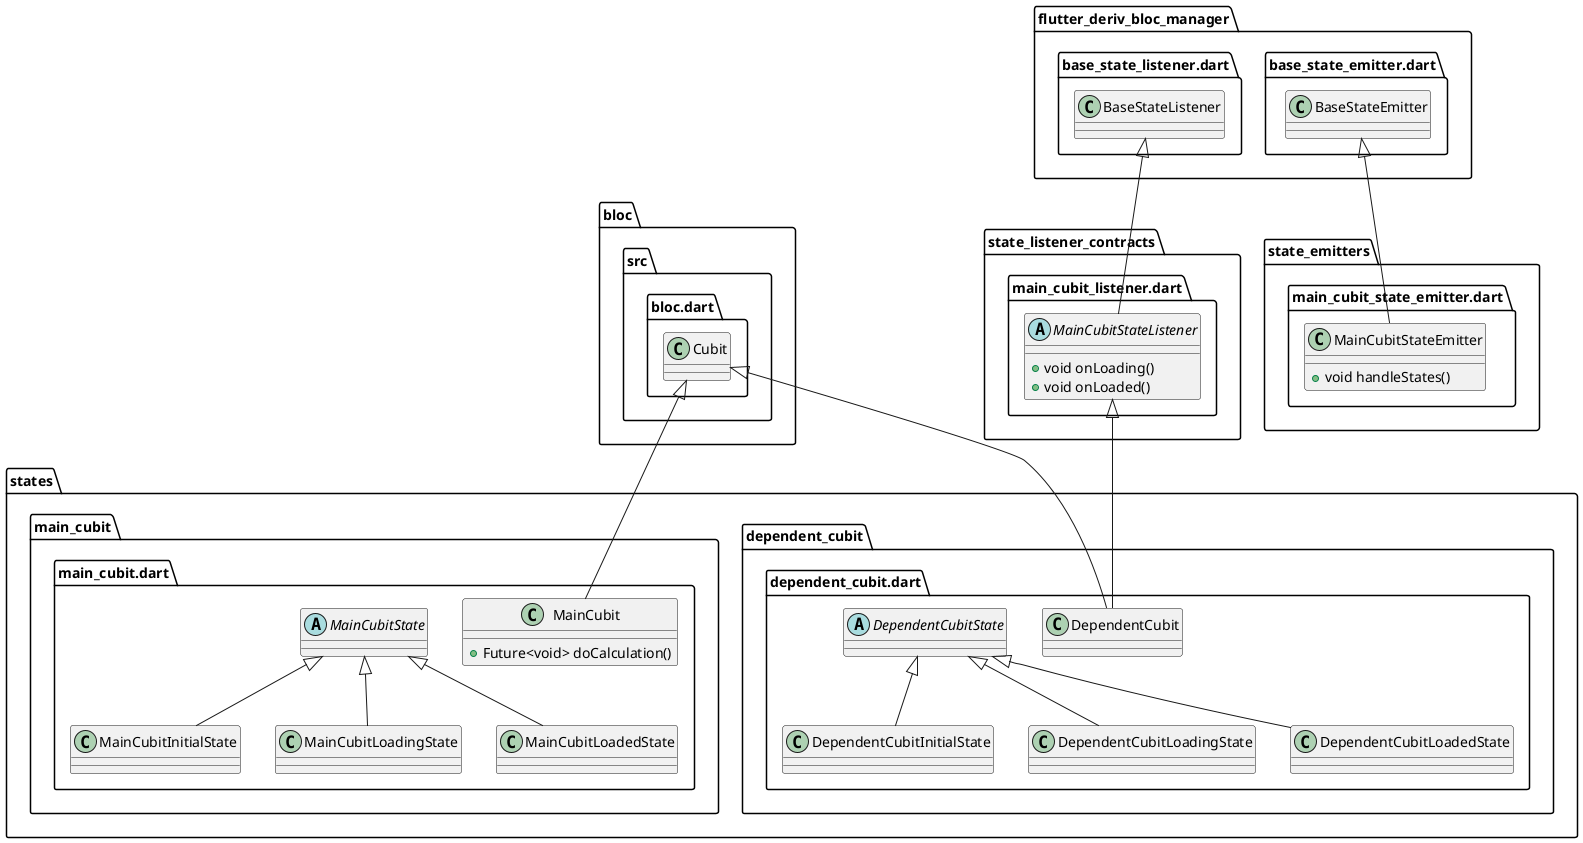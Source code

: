 @startuml
set namespaceSeparator ::

"bloc::src::bloc.dart::Cubit" <|-- "states::dependent_cubit::dependent_cubit.dart::DependentCubit"
"state_listener_contracts::main_cubit_listener.dart::MainCubitStateListener" <|-- "states::dependent_cubit::dependent_cubit.dart::DependentCubit"

abstract class "states::dependent_cubit::dependent_cubit.dart::DependentCubitState" {
}

class "states::dependent_cubit::dependent_cubit.dart::DependentCubitInitialState" {
}

"states::dependent_cubit::dependent_cubit.dart::DependentCubitState" <|-- "states::dependent_cubit::dependent_cubit.dart::DependentCubitInitialState"

class "states::dependent_cubit::dependent_cubit.dart::DependentCubitLoadingState" {
}

"states::dependent_cubit::dependent_cubit.dart::DependentCubitState" <|-- "states::dependent_cubit::dependent_cubit.dart::DependentCubitLoadingState"

class "states::dependent_cubit::dependent_cubit.dart::DependentCubitLoadedState" {
}

"states::dependent_cubit::dependent_cubit.dart::DependentCubitState" <|-- "states::dependent_cubit::dependent_cubit.dart::DependentCubitLoadedState"

class "states::main_cubit::main_cubit.dart::MainCubit" {
  +Future<void> doCalculation()
}

"bloc::src::bloc.dart::Cubit" <|-- "states::main_cubit::main_cubit.dart::MainCubit"

abstract class "states::main_cubit::main_cubit.dart::MainCubitState" {
}

class "states::main_cubit::main_cubit.dart::MainCubitInitialState" {
}

"states::main_cubit::main_cubit.dart::MainCubitState" <|-- "states::main_cubit::main_cubit.dart::MainCubitInitialState"

class "states::main_cubit::main_cubit.dart::MainCubitLoadingState" {
}

"states::main_cubit::main_cubit.dart::MainCubitState" <|-- "states::main_cubit::main_cubit.dart::MainCubitLoadingState"

class "states::main_cubit::main_cubit.dart::MainCubitLoadedState" {
}

"states::main_cubit::main_cubit.dart::MainCubitState" <|-- "states::main_cubit::main_cubit.dart::MainCubitLoadedState"

abstract class "state_listener_contracts::main_cubit_listener.dart::MainCubitStateListener" {
  +void onLoading()
  +void onLoaded()
}

"flutter_deriv_bloc_manager::base_state_listener.dart::BaseStateListener" <|-- "state_listener_contracts::main_cubit_listener.dart::MainCubitStateListener"

class "state_emitters::main_cubit_state_emitter.dart::MainCubitStateEmitter" {
  +void handleStates()
}

"flutter_deriv_bloc_manager::base_state_emitter.dart::BaseStateEmitter" <|-- "state_emitters::main_cubit_state_emitter.dart::MainCubitStateEmitter"

@enduml
